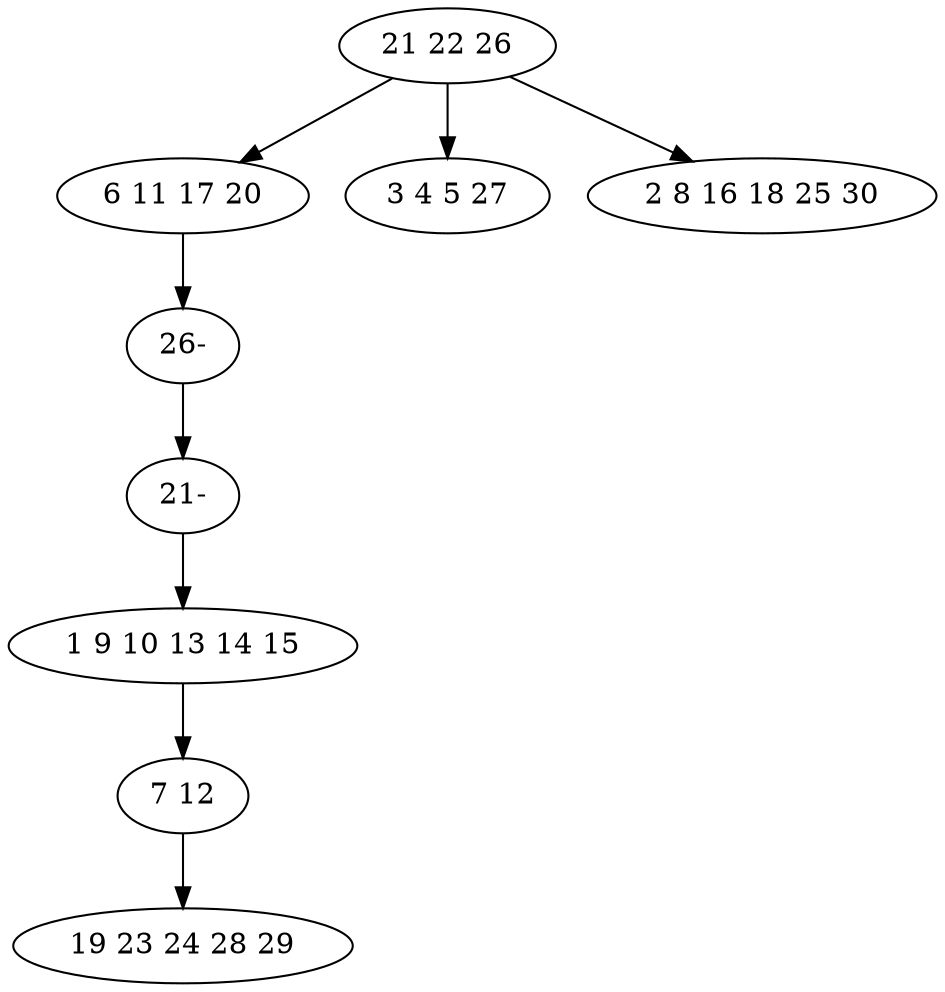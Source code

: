 digraph true_tree {
	"0" -> "1"
	"1" -> "7"
	"2" -> "3"
	"3" -> "4"
	"0" -> "5"
	"0" -> "6"
	"7" -> "8"
	"8" -> "2"
	"0" [label="21 22 26"];
	"1" [label="6 11 17 20"];
	"2" [label="1 9 10 13 14 15"];
	"3" [label="7 12"];
	"4" [label="19 23 24 28 29"];
	"5" [label="3 4 5 27"];
	"6" [label="2 8 16 18 25 30"];
	"7" [label="26-"];
	"8" [label="21-"];
}
